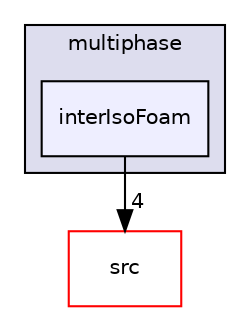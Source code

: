 digraph "applications/solvers/multiphase/interIsoFoam" {
  bgcolor=transparent;
  compound=true
  node [ fontsize="10", fontname="Helvetica"];
  edge [ labelfontsize="10", labelfontname="Helvetica"];
  subgraph clusterdir_d62a5a20700de1cb9696e405d497a576 {
    graph [ bgcolor="#ddddee", pencolor="black", label="multiphase" fontname="Helvetica", fontsize="10", URL="dir_d62a5a20700de1cb9696e405d497a576.html"]
  dir_7e8978cb841d433118e8a79d47434605 [shape=box, label="interIsoFoam", style="filled", fillcolor="#eeeeff", pencolor="black", URL="dir_7e8978cb841d433118e8a79d47434605.html"];
  }
  dir_68267d1309a1af8e8297ef4c3efbcdba [shape=box label="src" color="red" URL="dir_68267d1309a1af8e8297ef4c3efbcdba.html"];
  dir_7e8978cb841d433118e8a79d47434605->dir_68267d1309a1af8e8297ef4c3efbcdba [headlabel="4", labeldistance=1.5 headhref="dir_000076_000499.html"];
}
